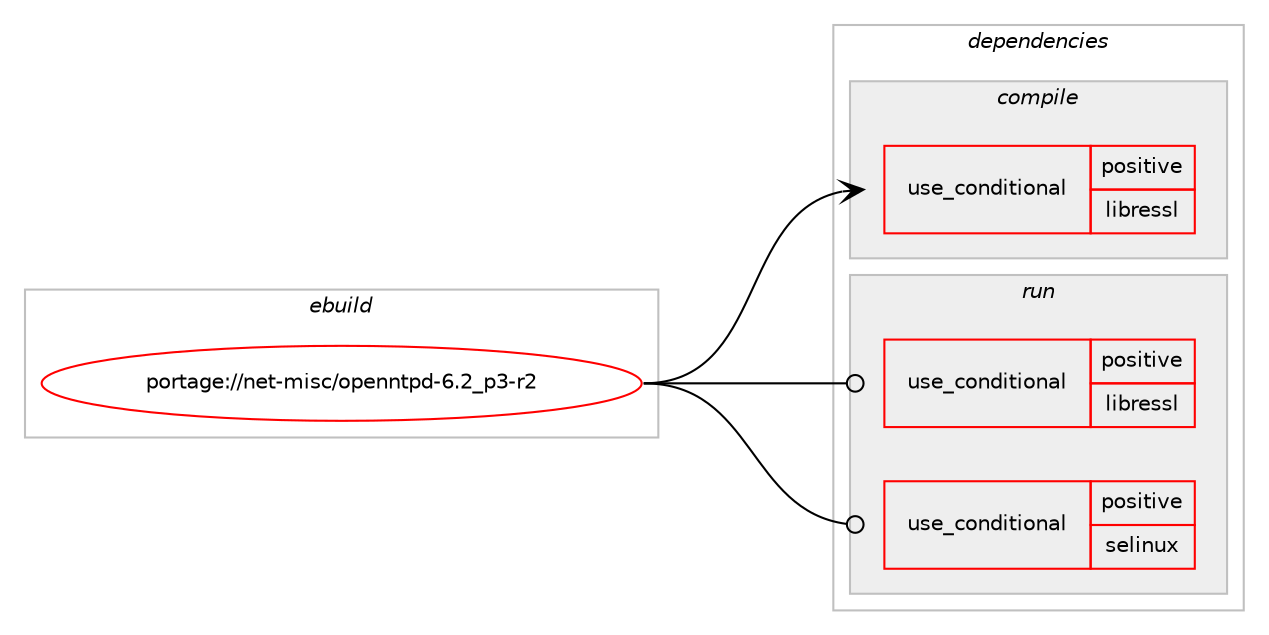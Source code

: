 digraph prolog {

# *************
# Graph options
# *************

newrank=true;
concentrate=true;
compound=true;
graph [rankdir=LR,fontname=Helvetica,fontsize=10,ranksep=1.5];#, ranksep=2.5, nodesep=0.2];
edge  [arrowhead=vee];
node  [fontname=Helvetica,fontsize=10];

# **********
# The ebuild
# **********

subgraph cluster_leftcol {
color=gray;
rank=same;
label=<<i>ebuild</i>>;
id [label="portage://net-misc/openntpd-6.2_p3-r2", color=red, width=4, href="../net-misc/openntpd-6.2_p3-r2.svg"];
}

# ****************
# The dependencies
# ****************

subgraph cluster_midcol {
color=gray;
label=<<i>dependencies</i>>;
subgraph cluster_compile {
fillcolor="#eeeeee";
style=filled;
label=<<i>compile</i>>;
subgraph cond490 {
dependency780 [label=<<TABLE BORDER="0" CELLBORDER="1" CELLSPACING="0" CELLPADDING="4"><TR><TD ROWSPAN="3" CELLPADDING="10">use_conditional</TD></TR><TR><TD>positive</TD></TR><TR><TD>libressl</TD></TR></TABLE>>, shape=none, color=red];
# *** BEGIN UNKNOWN DEPENDENCY TYPE (TODO) ***
# dependency780 -> package_dependency(portage://net-misc/openntpd-6.2_p3-r2,install,no,dev-libs,libressl,none,[,,],[slot(0),equal],[])
# *** END UNKNOWN DEPENDENCY TYPE (TODO) ***

}
id:e -> dependency780:w [weight=20,style="solid",arrowhead="vee"];
# *** BEGIN UNKNOWN DEPENDENCY TYPE (TODO) ***
# id -> package_dependency(portage://net-misc/openntpd-6.2_p3-r2,install,weak,net-misc,ntp,none,[,,],[],[use(disable(openntpd),none)])
# *** END UNKNOWN DEPENDENCY TYPE (TODO) ***

}
subgraph cluster_compileandrun {
fillcolor="#eeeeee";
style=filled;
label=<<i>compile and run</i>>;
}
subgraph cluster_run {
fillcolor="#eeeeee";
style=filled;
label=<<i>run</i>>;
subgraph cond491 {
dependency781 [label=<<TABLE BORDER="0" CELLBORDER="1" CELLSPACING="0" CELLPADDING="4"><TR><TD ROWSPAN="3" CELLPADDING="10">use_conditional</TD></TR><TR><TD>positive</TD></TR><TR><TD>libressl</TD></TR></TABLE>>, shape=none, color=red];
# *** BEGIN UNKNOWN DEPENDENCY TYPE (TODO) ***
# dependency781 -> package_dependency(portage://net-misc/openntpd-6.2_p3-r2,run,no,dev-libs,libressl,none,[,,],[slot(0),equal],[])
# *** END UNKNOWN DEPENDENCY TYPE (TODO) ***

}
id:e -> dependency781:w [weight=20,style="solid",arrowhead="odot"];
subgraph cond492 {
dependency782 [label=<<TABLE BORDER="0" CELLBORDER="1" CELLSPACING="0" CELLPADDING="4"><TR><TD ROWSPAN="3" CELLPADDING="10">use_conditional</TD></TR><TR><TD>positive</TD></TR><TR><TD>selinux</TD></TR></TABLE>>, shape=none, color=red];
# *** BEGIN UNKNOWN DEPENDENCY TYPE (TODO) ***
# dependency782 -> package_dependency(portage://net-misc/openntpd-6.2_p3-r2,run,no,sec-policy,selinux-ntp,none,[,,],[],[])
# *** END UNKNOWN DEPENDENCY TYPE (TODO) ***

}
id:e -> dependency782:w [weight=20,style="solid",arrowhead="odot"];
# *** BEGIN UNKNOWN DEPENDENCY TYPE (TODO) ***
# id -> package_dependency(portage://net-misc/openntpd-6.2_p3-r2,run,no,acct-group,openntpd,none,[,,],[],[])
# *** END UNKNOWN DEPENDENCY TYPE (TODO) ***

# *** BEGIN UNKNOWN DEPENDENCY TYPE (TODO) ***
# id -> package_dependency(portage://net-misc/openntpd-6.2_p3-r2,run,no,acct-user,openntpd,none,[,,],[],[])
# *** END UNKNOWN DEPENDENCY TYPE (TODO) ***

# *** BEGIN UNKNOWN DEPENDENCY TYPE (TODO) ***
# id -> package_dependency(portage://net-misc/openntpd-6.2_p3-r2,run,weak,net-misc,ntp,none,[,,],[],[use(disable(openntpd),none)])
# *** END UNKNOWN DEPENDENCY TYPE (TODO) ***

}
}

# **************
# The candidates
# **************

subgraph cluster_choices {
rank=same;
color=gray;
label=<<i>candidates</i>>;

}

}

